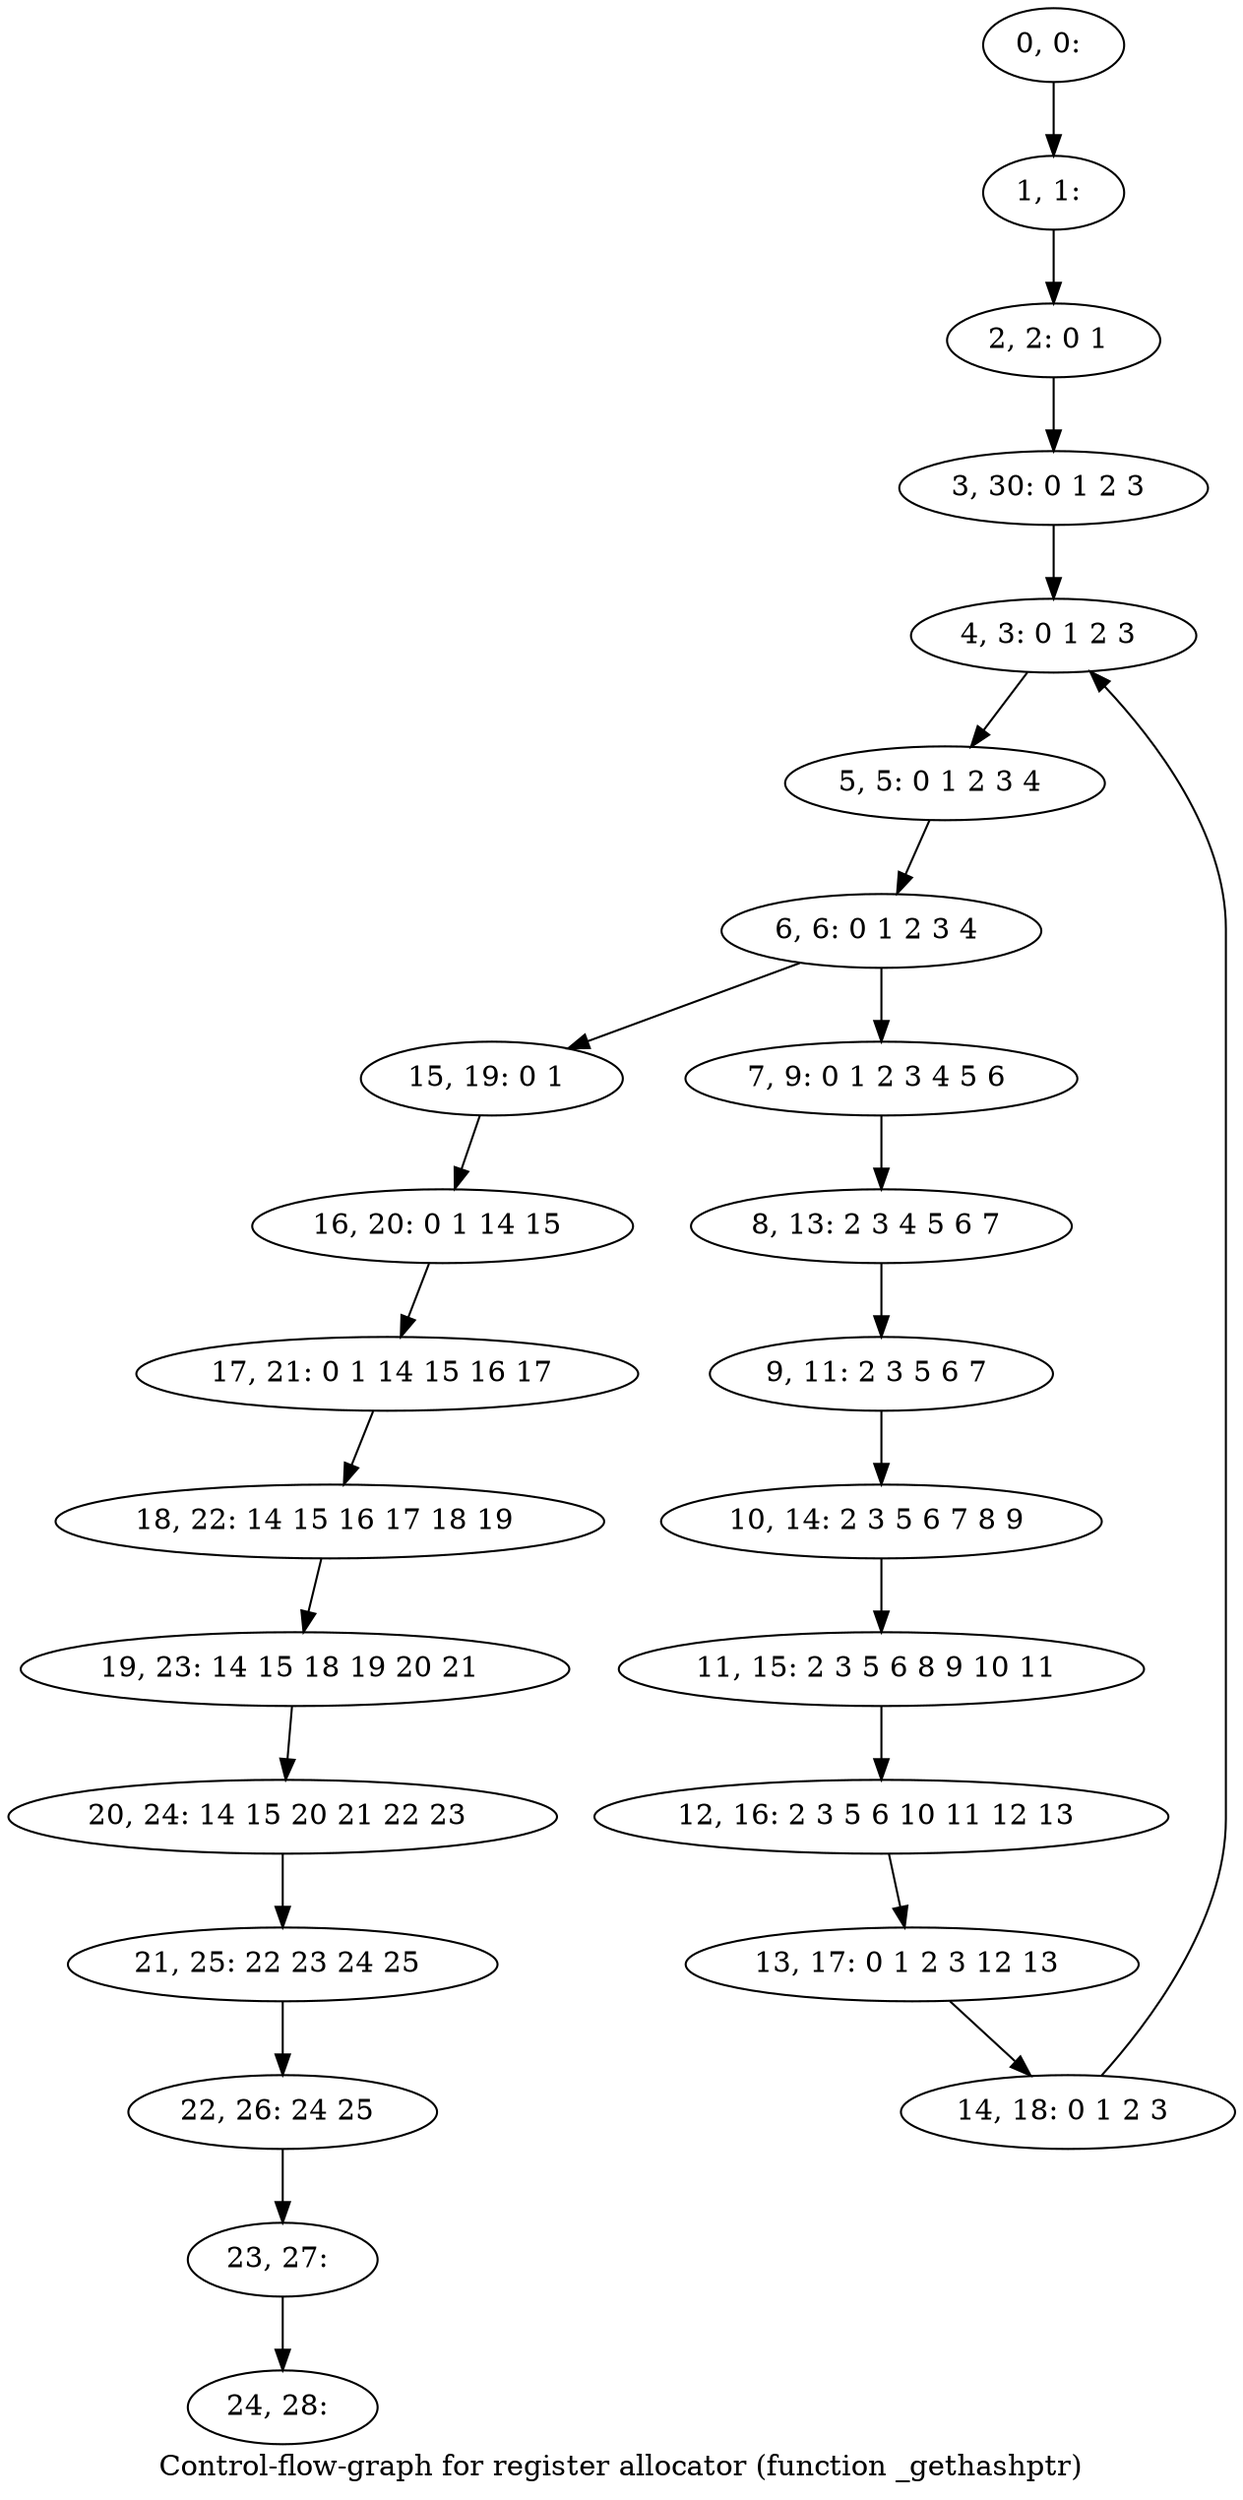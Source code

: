 digraph G {
graph [label="Control-flow-graph for register allocator (function _gethashptr)"]
0[label="0, 0: "];
1[label="1, 1: "];
2[label="2, 2: 0 1 "];
3[label="3, 30: 0 1 2 3 "];
4[label="4, 3: 0 1 2 3 "];
5[label="5, 5: 0 1 2 3 4 "];
6[label="6, 6: 0 1 2 3 4 "];
7[label="7, 9: 0 1 2 3 4 5 6 "];
8[label="8, 13: 2 3 4 5 6 7 "];
9[label="9, 11: 2 3 5 6 7 "];
10[label="10, 14: 2 3 5 6 7 8 9 "];
11[label="11, 15: 2 3 5 6 8 9 10 11 "];
12[label="12, 16: 2 3 5 6 10 11 12 13 "];
13[label="13, 17: 0 1 2 3 12 13 "];
14[label="14, 18: 0 1 2 3 "];
15[label="15, 19: 0 1 "];
16[label="16, 20: 0 1 14 15 "];
17[label="17, 21: 0 1 14 15 16 17 "];
18[label="18, 22: 14 15 16 17 18 19 "];
19[label="19, 23: 14 15 18 19 20 21 "];
20[label="20, 24: 14 15 20 21 22 23 "];
21[label="21, 25: 22 23 24 25 "];
22[label="22, 26: 24 25 "];
23[label="23, 27: "];
24[label="24, 28: "];
0->1 ;
1->2 ;
2->3 ;
3->4 ;
4->5 ;
5->6 ;
6->7 ;
6->15 ;
7->8 ;
8->9 ;
9->10 ;
10->11 ;
11->12 ;
12->13 ;
13->14 ;
14->4 ;
15->16 ;
16->17 ;
17->18 ;
18->19 ;
19->20 ;
20->21 ;
21->22 ;
22->23 ;
23->24 ;
}
